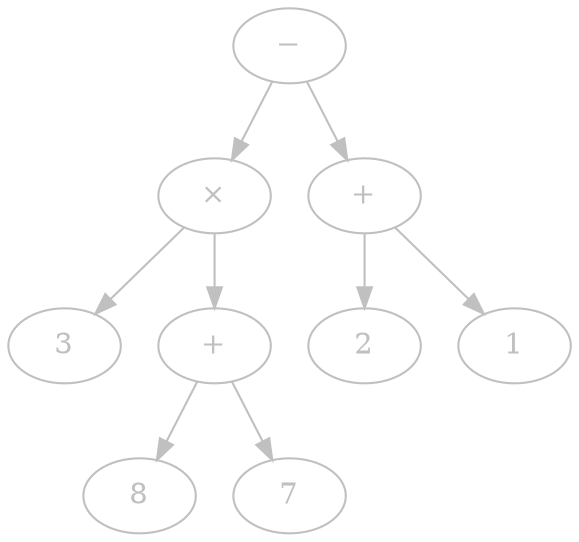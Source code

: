 digraph arbre
{
    bgcolor="transparent"
    edge [color="grey" fontcolor="grey" bgcolor="transparent"]
    node [color="grey" fontcolor="grey" bgcolor="transparent"]
    

    "1" [label="−"];
    "1" -> "2" ;
    "1" -> "3" ;
    "2" [label="×"];
    "2" -> "4" ;
    "2" -> "5" ;
    "3" [label="+"];
    "3" -> "6" ;
    "3" -> "7" ;
    "4" [label="3"];
    "5" [label="+"];
    "5" -> "10" ;
    "5" -> "11" ;
    "6" [label="2"];
    "7" [label="1"];
    "10" [label="8"];
    "11" [label="7"];
}
